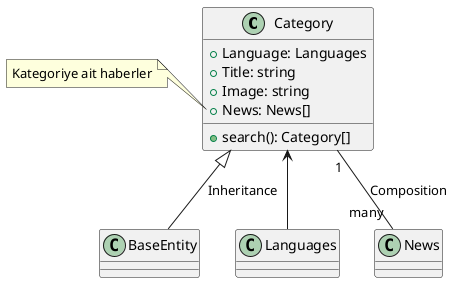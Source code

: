 @startuml Category Class Diagram

class Category  {
    + Language: Languages
    + Title: string 
    + Image: string
    + News: News[] 

    + search(): Category[]
}

Category <|-- BaseEntity: Inheritance
Category <-- Languages
Category "1" -- "many" News: Composition

note left of Category::News 
Kategoriye ait haberler
end note
 
@enduml